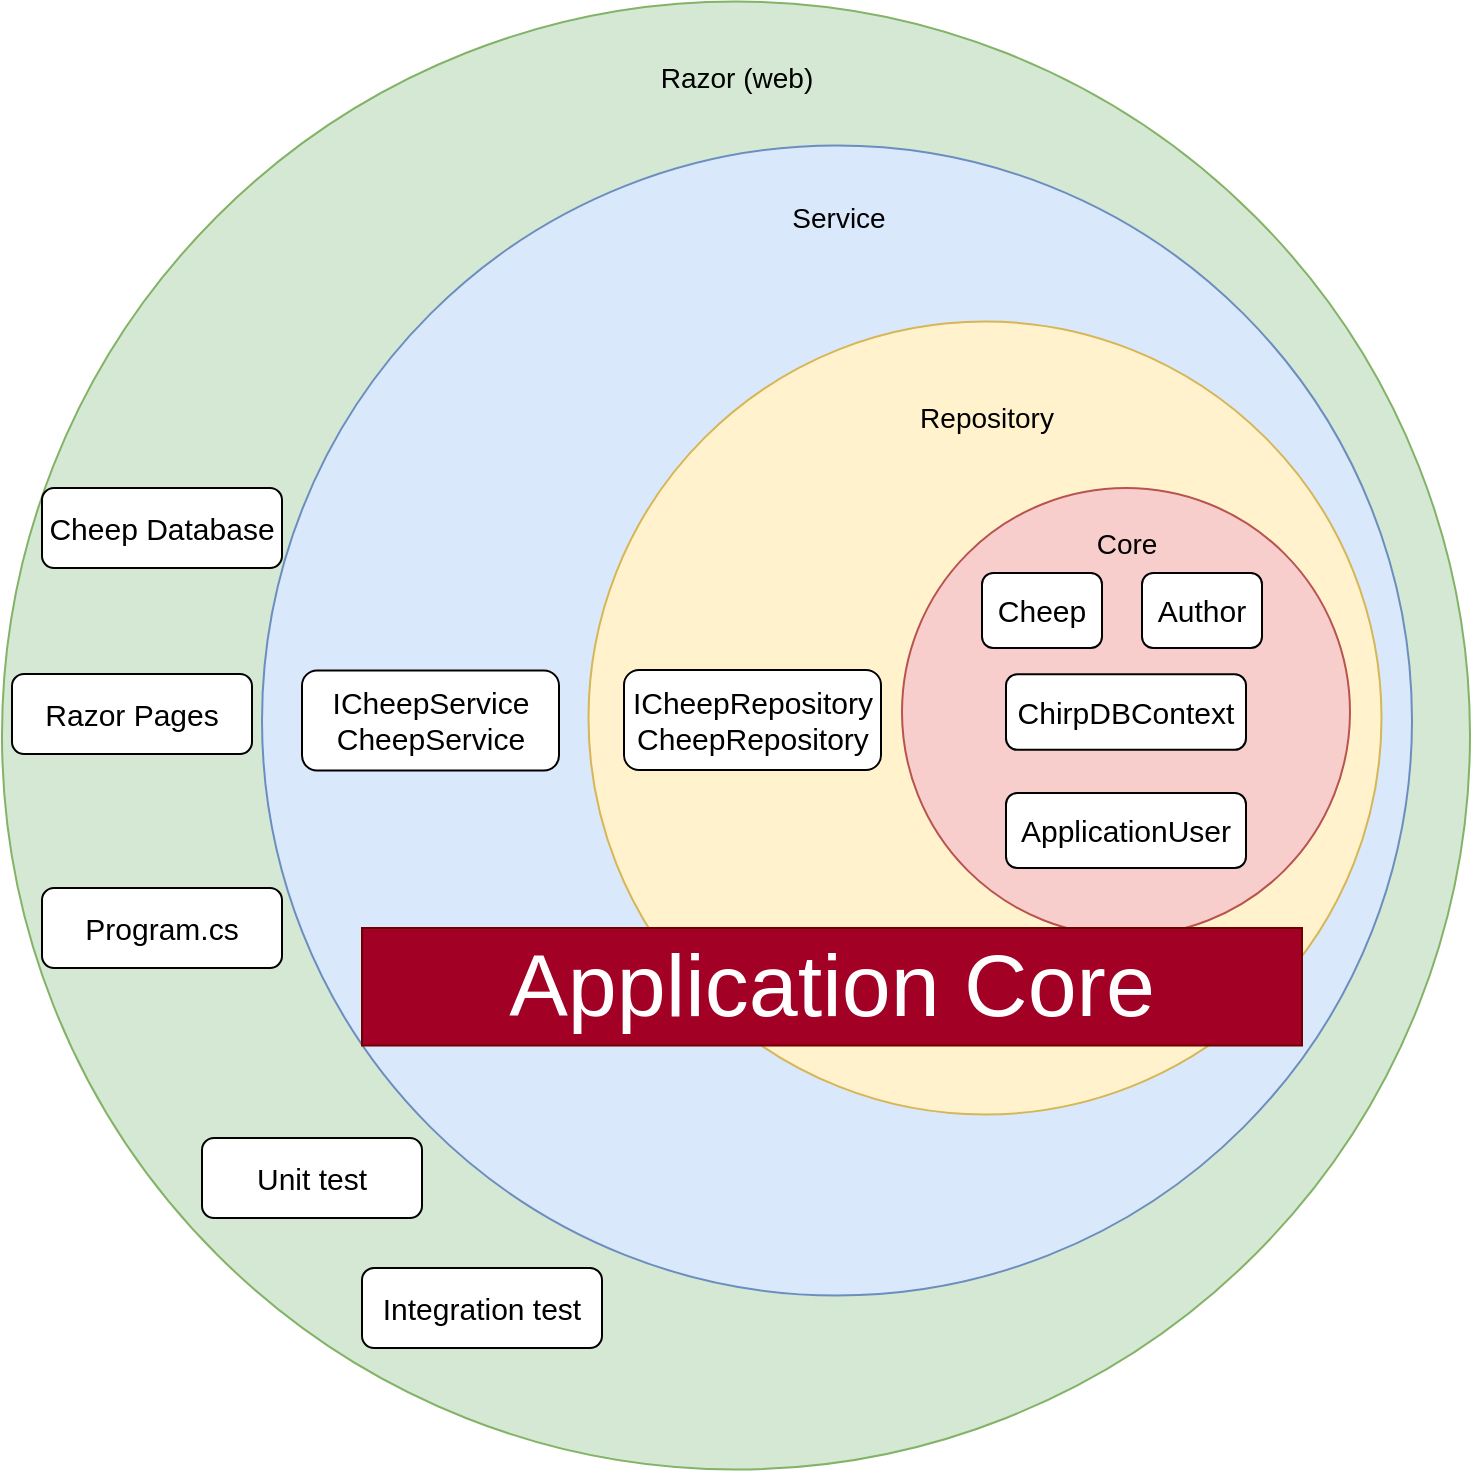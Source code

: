 <mxfile version="25.0.2">
  <diagram name="Side-1" id="tQ3ED9M-LZ-OiMMd92D-">
    <mxGraphModel dx="1018" dy="767" grid="1" gridSize="10" guides="1" tooltips="1" connect="1" arrows="1" fold="1" page="1" pageScale="1" pageWidth="827" pageHeight="1169" math="0" shadow="0">
      <root>
        <mxCell id="0" />
        <mxCell id="1" parent="0" />
        <mxCell id="rPxadUNjQppIRwe-aiAt-1" value="" style="ellipse;whiteSpace=wrap;html=1;aspect=fixed;fillColor=#d5e8d4;strokeColor=#82b366;" parent="1" vertex="1">
          <mxGeometry x="10" y="16.75" width="734" height="734" as="geometry" />
        </mxCell>
        <mxCell id="dsQhrnz6dbz95GXW7geE-5" value="&lt;font style=&quot;font-size: 14px;&quot;&gt;Razor (web)&lt;/font&gt;" style="text;html=1;align=center;verticalAlign=middle;resizable=0;points=[];autosize=1;strokeColor=none;fillColor=none;" parent="1" vertex="1">
          <mxGeometry x="327" y="40" width="100" height="30" as="geometry" />
        </mxCell>
        <mxCell id="jBLSQDo_EEXTpT7623js-5" value="" style="group" vertex="1" connectable="0" parent="1">
          <mxGeometry x="140" y="88.75" width="575" height="601.25" as="geometry" />
        </mxCell>
        <mxCell id="MNsl9z6oucMadm4XGt5h-1" value="" style="ellipse;whiteSpace=wrap;html=1;aspect=fixed;fillColor=#dae8fc;strokeColor=#6c8ebf;" parent="jBLSQDo_EEXTpT7623js-5" vertex="1">
          <mxGeometry width="575" height="575" as="geometry" />
        </mxCell>
        <mxCell id="dsQhrnz6dbz95GXW7geE-3" value="&lt;font style=&quot;font-size: 14px;&quot;&gt;Service&lt;/font&gt;" style="text;html=1;align=center;verticalAlign=middle;resizable=0;points=[];autosize=1;strokeColor=none;fillColor=none;" parent="jBLSQDo_EEXTpT7623js-5" vertex="1">
          <mxGeometry x="252.5" y="21.25" width="70" height="30" as="geometry" />
        </mxCell>
        <mxCell id="jBLSQDo_EEXTpT7623js-1" value="&lt;font style=&quot;font-size: 15px;&quot;&gt;ICheepService&lt;/font&gt;&lt;div&gt;&lt;font style=&quot;font-size: 15px;&quot;&gt;CheepService&lt;/font&gt;&lt;/div&gt;" style="rounded=1;whiteSpace=wrap;html=1;" vertex="1" parent="jBLSQDo_EEXTpT7623js-5">
          <mxGeometry x="20" y="262.5" width="128.5" height="50" as="geometry" />
        </mxCell>
        <mxCell id="jBLSQDo_EEXTpT7623js-9" value="&lt;span style=&quot;font-size: 15px;&quot;&gt;Integration test&lt;/span&gt;" style="rounded=1;whiteSpace=wrap;html=1;" vertex="1" parent="jBLSQDo_EEXTpT7623js-5">
          <mxGeometry x="50" y="561.25" width="120" height="40" as="geometry" />
        </mxCell>
        <mxCell id="jBLSQDo_EEXTpT7623js-4" value="" style="group" vertex="1" connectable="0" parent="1">
          <mxGeometry x="303.25" y="176.75" width="396.5" height="396.5" as="geometry" />
        </mxCell>
        <mxCell id="MNsl9z6oucMadm4XGt5h-2" value="" style="ellipse;whiteSpace=wrap;html=1;aspect=fixed;fillColor=#fff2cc;strokeColor=#d6b656;" parent="jBLSQDo_EEXTpT7623js-4" vertex="1">
          <mxGeometry width="396.5" height="396.5" as="geometry" />
        </mxCell>
        <mxCell id="dsQhrnz6dbz95GXW7geE-1" value="&lt;font style=&quot;font-size: 14px;&quot;&gt;Repository&lt;/font&gt;" style="text;html=1;align=center;verticalAlign=middle;resizable=0;points=[];autosize=1;strokeColor=none;fillColor=none;" parent="jBLSQDo_EEXTpT7623js-4" vertex="1">
          <mxGeometry x="153.25" y="33.25" width="90" height="30" as="geometry" />
        </mxCell>
        <mxCell id="rPxadUNjQppIRwe-aiAt-10" value="&lt;font style=&quot;font-size: 15px;&quot;&gt;ICheepRepository&lt;/font&gt;&lt;div&gt;&lt;font style=&quot;font-size: 15px;&quot;&gt;CheepRepository&lt;/font&gt;&lt;/div&gt;" style="rounded=1;whiteSpace=wrap;html=1;" parent="jBLSQDo_EEXTpT7623js-4" vertex="1">
          <mxGeometry x="17.75" y="174.25" width="128.5" height="50" as="geometry" />
        </mxCell>
        <mxCell id="rPxadUNjQppIRwe-aiAt-9" value="" style="group" parent="1" vertex="1" connectable="0">
          <mxGeometry x="460" y="260" width="224" height="224" as="geometry" />
        </mxCell>
        <mxCell id="MNsl9z6oucMadm4XGt5h-3" value="" style="ellipse;whiteSpace=wrap;html=1;aspect=fixed;fillColor=#f8cecc;strokeColor=#b85450;" parent="rPxadUNjQppIRwe-aiAt-9" vertex="1">
          <mxGeometry width="224" height="224" as="geometry" />
        </mxCell>
        <mxCell id="dsQhrnz6dbz95GXW7geE-2" value="&lt;font style=&quot;font-size: 14px;&quot;&gt;Core&lt;/font&gt;" style="text;html=1;align=center;verticalAlign=middle;resizable=0;points=[];autosize=1;strokeColor=none;fillColor=none;" parent="rPxadUNjQppIRwe-aiAt-9" vertex="1">
          <mxGeometry x="87" y="12.5" width="50" height="30" as="geometry" />
        </mxCell>
        <mxCell id="rPxadUNjQppIRwe-aiAt-4" value="&lt;font style=&quot;font-size: 15px;&quot;&gt;Cheep&lt;/font&gt;" style="rounded=1;whiteSpace=wrap;html=1;" parent="rPxadUNjQppIRwe-aiAt-9" vertex="1">
          <mxGeometry x="40" y="42.5" width="60" height="37.5" as="geometry" />
        </mxCell>
        <mxCell id="rPxadUNjQppIRwe-aiAt-5" value="&lt;font style=&quot;font-size: 15px;&quot;&gt;Author&lt;/font&gt;" style="rounded=1;whiteSpace=wrap;html=1;" parent="rPxadUNjQppIRwe-aiAt-9" vertex="1">
          <mxGeometry x="120" y="42.5" width="60" height="37.5" as="geometry" />
        </mxCell>
        <mxCell id="rPxadUNjQppIRwe-aiAt-7" value="&lt;font style=&quot;font-size: 15px;&quot;&gt;ChirpDBContext&lt;/font&gt;" style="rounded=1;whiteSpace=wrap;html=1;" parent="rPxadUNjQppIRwe-aiAt-9" vertex="1">
          <mxGeometry x="52" y="93.12" width="120" height="37.75" as="geometry" />
        </mxCell>
        <mxCell id="rPxadUNjQppIRwe-aiAt-8" value="&lt;font style=&quot;font-size: 15px;&quot;&gt;ApplicationUser&lt;/font&gt;" style="rounded=1;whiteSpace=wrap;html=1;" parent="rPxadUNjQppIRwe-aiAt-9" vertex="1">
          <mxGeometry x="52" y="152.5" width="120" height="37.5" as="geometry" />
        </mxCell>
        <mxCell id="jBLSQDo_EEXTpT7623js-2" value="&lt;span style=&quot;font-size: 15px;&quot;&gt;Razor Pages&lt;/span&gt;" style="rounded=1;whiteSpace=wrap;html=1;" vertex="1" parent="1">
          <mxGeometry x="15" y="353" width="120" height="40" as="geometry" />
        </mxCell>
        <mxCell id="jBLSQDo_EEXTpT7623js-6" value="&lt;span style=&quot;font-size: 15px;&quot;&gt;Program.cs&lt;/span&gt;" style="rounded=1;whiteSpace=wrap;html=1;" vertex="1" parent="1">
          <mxGeometry x="30" y="460" width="120" height="40" as="geometry" />
        </mxCell>
        <mxCell id="jBLSQDo_EEXTpT7623js-7" value="&lt;span style=&quot;font-size: 15px;&quot;&gt;Cheep Database&lt;/span&gt;" style="rounded=1;whiteSpace=wrap;html=1;" vertex="1" parent="1">
          <mxGeometry x="30" y="260" width="120" height="40" as="geometry" />
        </mxCell>
        <mxCell id="jBLSQDo_EEXTpT7623js-8" value="&lt;span style=&quot;font-size: 15px;&quot;&gt;Unit test&lt;/span&gt;" style="rounded=1;whiteSpace=wrap;html=1;" vertex="1" parent="1">
          <mxGeometry x="110" y="585" width="110" height="40" as="geometry" />
        </mxCell>
        <mxCell id="jBLSQDo_EEXTpT7623js-13" value="&lt;font style=&quot;font-size: 44px;&quot;&gt;Application Core&lt;/font&gt;" style="rounded=0;whiteSpace=wrap;html=1;container=1;fillColor=#a20025;fontColor=#ffffff;strokeColor=#6F0000;" vertex="1" parent="1">
          <mxGeometry x="190" y="480" width="470" height="58.75" as="geometry" />
        </mxCell>
      </root>
    </mxGraphModel>
  </diagram>
</mxfile>
